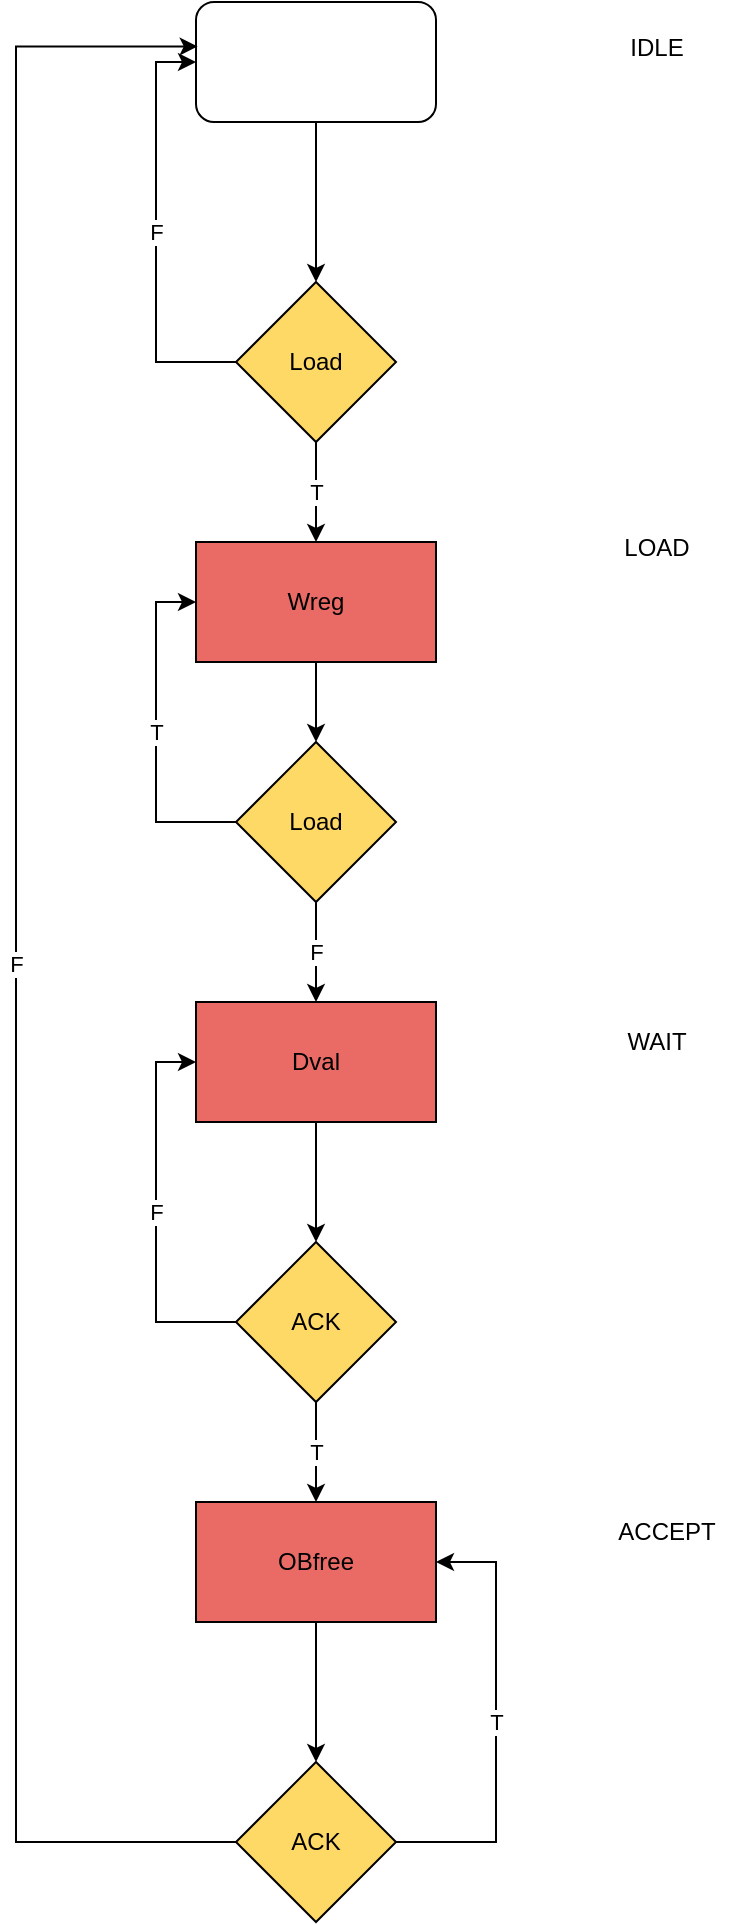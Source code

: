 <mxfile version="21.3.4" type="github">
  <diagram name="Sayfa -1" id="vNr3KaKzx_Gk48ePvgUT">
    <mxGraphModel dx="1290" dy="541" grid="1" gridSize="10" guides="1" tooltips="1" connect="1" arrows="1" fold="1" page="1" pageScale="1" pageWidth="827" pageHeight="1169" math="0" shadow="0">
      <root>
        <mxCell id="0" />
        <mxCell id="1" parent="0" />
        <mxCell id="GQ6akk6m_RY6Cyng8-RC-3" style="edgeStyle=orthogonalEdgeStyle;rounded=0;orthogonalLoop=1;jettySize=auto;html=1;exitX=0.5;exitY=1;exitDx=0;exitDy=0;" edge="1" parent="1" source="GQ6akk6m_RY6Cyng8-RC-1">
          <mxGeometry relative="1" as="geometry">
            <mxPoint x="250" y="190" as="targetPoint" />
          </mxGeometry>
        </mxCell>
        <mxCell id="GQ6akk6m_RY6Cyng8-RC-1" value="" style="rounded=1;whiteSpace=wrap;html=1;" vertex="1" parent="1">
          <mxGeometry x="190" y="50" width="120" height="60" as="geometry" />
        </mxCell>
        <mxCell id="GQ6akk6m_RY6Cyng8-RC-4" value="IDLE" style="text;html=1;align=center;verticalAlign=middle;resizable=0;points=[];autosize=1;strokeColor=none;fillColor=none;" vertex="1" parent="1">
          <mxGeometry x="395" y="58" width="50" height="30" as="geometry" />
        </mxCell>
        <mxCell id="GQ6akk6m_RY6Cyng8-RC-6" value="LOAD" style="text;html=1;align=center;verticalAlign=middle;resizable=0;points=[];autosize=1;strokeColor=none;fillColor=none;" vertex="1" parent="1">
          <mxGeometry x="390" y="308" width="60" height="30" as="geometry" />
        </mxCell>
        <mxCell id="GQ6akk6m_RY6Cyng8-RC-9" value="F" style="edgeStyle=orthogonalEdgeStyle;rounded=0;orthogonalLoop=1;jettySize=auto;html=1;exitX=0;exitY=0.5;exitDx=0;exitDy=0;entryX=0;entryY=0.5;entryDx=0;entryDy=0;" edge="1" parent="1" source="GQ6akk6m_RY6Cyng8-RC-7" target="GQ6akk6m_RY6Cyng8-RC-1">
          <mxGeometry relative="1" as="geometry" />
        </mxCell>
        <mxCell id="GQ6akk6m_RY6Cyng8-RC-14" value="T" style="edgeStyle=orthogonalEdgeStyle;rounded=0;orthogonalLoop=1;jettySize=auto;html=1;exitX=0.5;exitY=1;exitDx=0;exitDy=0;entryX=0.5;entryY=0;entryDx=0;entryDy=0;" edge="1" parent="1" source="GQ6akk6m_RY6Cyng8-RC-7" target="GQ6akk6m_RY6Cyng8-RC-11">
          <mxGeometry relative="1" as="geometry" />
        </mxCell>
        <mxCell id="GQ6akk6m_RY6Cyng8-RC-7" value="Load" style="rhombus;whiteSpace=wrap;html=1;fillColor=#FFD966;" vertex="1" parent="1">
          <mxGeometry x="210" y="190" width="80" height="80" as="geometry" />
        </mxCell>
        <mxCell id="GQ6akk6m_RY6Cyng8-RC-18" style="edgeStyle=orthogonalEdgeStyle;rounded=0;orthogonalLoop=1;jettySize=auto;html=1;exitX=0.5;exitY=1;exitDx=0;exitDy=0;entryX=0.5;entryY=0;entryDx=0;entryDy=0;" edge="1" parent="1" source="GQ6akk6m_RY6Cyng8-RC-11" target="GQ6akk6m_RY6Cyng8-RC-17">
          <mxGeometry relative="1" as="geometry" />
        </mxCell>
        <mxCell id="GQ6akk6m_RY6Cyng8-RC-11" value="Wreg" style="rounded=0;whiteSpace=wrap;html=1;fillColor=#EA6B66;" vertex="1" parent="1">
          <mxGeometry x="190" y="320" width="120" height="60" as="geometry" />
        </mxCell>
        <mxCell id="GQ6akk6m_RY6Cyng8-RC-21" value="F" style="edgeStyle=orthogonalEdgeStyle;rounded=0;orthogonalLoop=1;jettySize=auto;html=1;" edge="1" parent="1" source="GQ6akk6m_RY6Cyng8-RC-17" target="GQ6akk6m_RY6Cyng8-RC-20">
          <mxGeometry relative="1" as="geometry" />
        </mxCell>
        <mxCell id="GQ6akk6m_RY6Cyng8-RC-23" value="T" style="edgeStyle=orthogonalEdgeStyle;rounded=0;orthogonalLoop=1;jettySize=auto;html=1;exitX=0;exitY=0.5;exitDx=0;exitDy=0;entryX=0;entryY=0.5;entryDx=0;entryDy=0;" edge="1" parent="1" source="GQ6akk6m_RY6Cyng8-RC-17" target="GQ6akk6m_RY6Cyng8-RC-11">
          <mxGeometry relative="1" as="geometry" />
        </mxCell>
        <mxCell id="GQ6akk6m_RY6Cyng8-RC-17" value="Load" style="rhombus;whiteSpace=wrap;html=1;fillColor=#FFD966;" vertex="1" parent="1">
          <mxGeometry x="210" y="420" width="80" height="80" as="geometry" />
        </mxCell>
        <mxCell id="GQ6akk6m_RY6Cyng8-RC-25" style="edgeStyle=orthogonalEdgeStyle;rounded=0;orthogonalLoop=1;jettySize=auto;html=1;exitX=0.5;exitY=1;exitDx=0;exitDy=0;entryX=0.5;entryY=0;entryDx=0;entryDy=0;" edge="1" parent="1" source="GQ6akk6m_RY6Cyng8-RC-20" target="GQ6akk6m_RY6Cyng8-RC-24">
          <mxGeometry relative="1" as="geometry" />
        </mxCell>
        <mxCell id="GQ6akk6m_RY6Cyng8-RC-20" value="Dval" style="rounded=0;whiteSpace=wrap;html=1;fillColor=#EA6B66;" vertex="1" parent="1">
          <mxGeometry x="190" y="550" width="120" height="60" as="geometry" />
        </mxCell>
        <mxCell id="GQ6akk6m_RY6Cyng8-RC-22" value="WAIT" style="text;html=1;align=center;verticalAlign=middle;resizable=0;points=[];autosize=1;strokeColor=none;fillColor=none;" vertex="1" parent="1">
          <mxGeometry x="395" y="555" width="50" height="30" as="geometry" />
        </mxCell>
        <mxCell id="GQ6akk6m_RY6Cyng8-RC-28" value="T" style="edgeStyle=orthogonalEdgeStyle;rounded=0;orthogonalLoop=1;jettySize=auto;html=1;exitX=0.5;exitY=1;exitDx=0;exitDy=0;entryX=0.5;entryY=0;entryDx=0;entryDy=0;" edge="1" parent="1" source="GQ6akk6m_RY6Cyng8-RC-24" target="GQ6akk6m_RY6Cyng8-RC-27">
          <mxGeometry relative="1" as="geometry" />
        </mxCell>
        <mxCell id="GQ6akk6m_RY6Cyng8-RC-30" value="F" style="edgeStyle=orthogonalEdgeStyle;rounded=0;orthogonalLoop=1;jettySize=auto;html=1;exitX=0;exitY=0.5;exitDx=0;exitDy=0;entryX=0;entryY=0.5;entryDx=0;entryDy=0;" edge="1" parent="1" source="GQ6akk6m_RY6Cyng8-RC-24" target="GQ6akk6m_RY6Cyng8-RC-20">
          <mxGeometry relative="1" as="geometry" />
        </mxCell>
        <mxCell id="GQ6akk6m_RY6Cyng8-RC-24" value="ACK" style="rhombus;whiteSpace=wrap;html=1;fillColor=#FFD966;" vertex="1" parent="1">
          <mxGeometry x="210" y="670" width="80" height="80" as="geometry" />
        </mxCell>
        <mxCell id="GQ6akk6m_RY6Cyng8-RC-33" value="" style="edgeStyle=orthogonalEdgeStyle;rounded=0;orthogonalLoop=1;jettySize=auto;html=1;" edge="1" parent="1" source="GQ6akk6m_RY6Cyng8-RC-27" target="GQ6akk6m_RY6Cyng8-RC-32">
          <mxGeometry relative="1" as="geometry" />
        </mxCell>
        <mxCell id="GQ6akk6m_RY6Cyng8-RC-27" value="OBfree" style="rounded=0;whiteSpace=wrap;html=1;fillColor=#EA6B66;" vertex="1" parent="1">
          <mxGeometry x="190" y="800" width="120" height="60" as="geometry" />
        </mxCell>
        <mxCell id="GQ6akk6m_RY6Cyng8-RC-29" value="ACCEPT" style="text;html=1;align=center;verticalAlign=middle;resizable=0;points=[];autosize=1;strokeColor=none;fillColor=none;" vertex="1" parent="1">
          <mxGeometry x="390" y="800" width="70" height="30" as="geometry" />
        </mxCell>
        <mxCell id="GQ6akk6m_RY6Cyng8-RC-34" value="F" style="edgeStyle=orthogonalEdgeStyle;rounded=0;orthogonalLoop=1;jettySize=auto;html=1;exitX=0;exitY=0.5;exitDx=0;exitDy=0;entryX=0.007;entryY=0.37;entryDx=0;entryDy=0;entryPerimeter=0;" edge="1" parent="1" source="GQ6akk6m_RY6Cyng8-RC-32" target="GQ6akk6m_RY6Cyng8-RC-1">
          <mxGeometry relative="1" as="geometry">
            <Array as="points">
              <mxPoint x="100" y="970" />
              <mxPoint x="100" y="72" />
            </Array>
          </mxGeometry>
        </mxCell>
        <mxCell id="GQ6akk6m_RY6Cyng8-RC-35" value="T" style="edgeStyle=orthogonalEdgeStyle;rounded=0;orthogonalLoop=1;jettySize=auto;html=1;exitX=1;exitY=0.5;exitDx=0;exitDy=0;entryX=1;entryY=0.5;entryDx=0;entryDy=0;" edge="1" parent="1" source="GQ6akk6m_RY6Cyng8-RC-32" target="GQ6akk6m_RY6Cyng8-RC-27">
          <mxGeometry relative="1" as="geometry">
            <Array as="points">
              <mxPoint x="340" y="970" />
              <mxPoint x="340" y="830" />
            </Array>
          </mxGeometry>
        </mxCell>
        <mxCell id="GQ6akk6m_RY6Cyng8-RC-32" value="ACK" style="rhombus;whiteSpace=wrap;html=1;rounded=0;fillColor=#FFD966;" vertex="1" parent="1">
          <mxGeometry x="210" y="930" width="80" height="80" as="geometry" />
        </mxCell>
      </root>
    </mxGraphModel>
  </diagram>
</mxfile>
